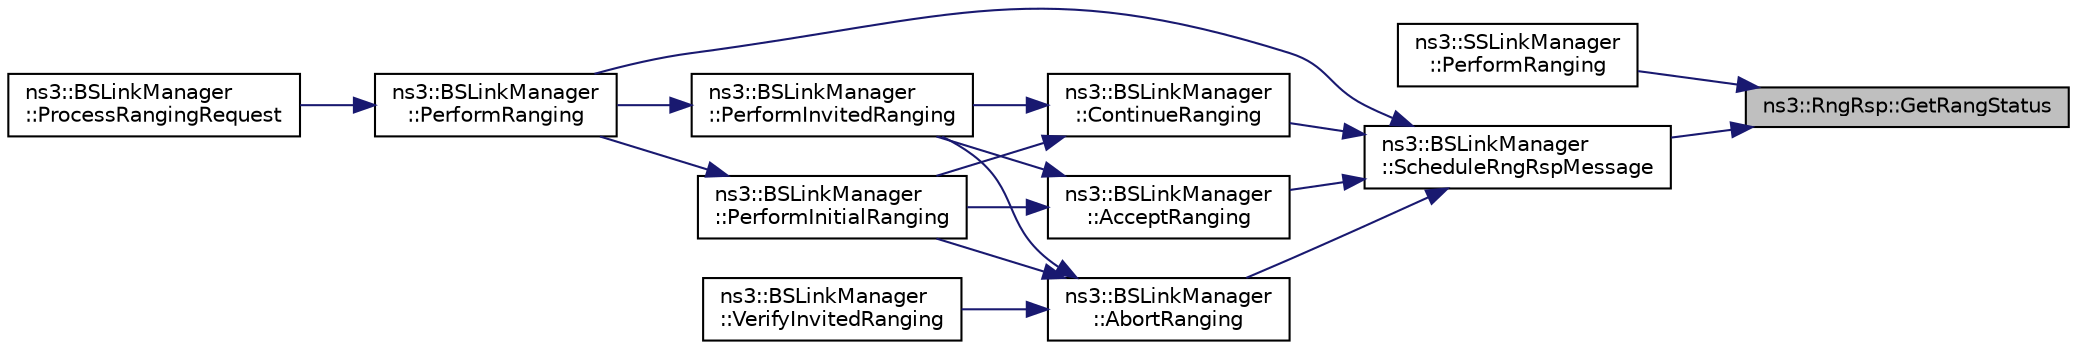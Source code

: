 digraph "ns3::RngRsp::GetRangStatus"
{
 // LATEX_PDF_SIZE
  edge [fontname="Helvetica",fontsize="10",labelfontname="Helvetica",labelfontsize="10"];
  node [fontname="Helvetica",fontsize="10",shape=record];
  rankdir="RL";
  Node1 [label="ns3::RngRsp::GetRangStatus",height=0.2,width=0.4,color="black", fillcolor="grey75", style="filled", fontcolor="black",tooltip=" "];
  Node1 -> Node2 [dir="back",color="midnightblue",fontsize="10",style="solid",fontname="Helvetica"];
  Node2 [label="ns3::SSLinkManager\l::PerformRanging",height=0.2,width=0.4,color="black", fillcolor="white", style="filled",URL="$classns3_1_1_s_s_link_manager.html#acd42fe66d1a247c52410fb6082e994d1",tooltip="Perform ranging."];
  Node1 -> Node3 [dir="back",color="midnightblue",fontsize="10",style="solid",fontname="Helvetica"];
  Node3 [label="ns3::BSLinkManager\l::ScheduleRngRspMessage",height=0.2,width=0.4,color="black", fillcolor="white", style="filled",URL="$classns3_1_1_b_s_link_manager.html#a80ee98e2b166372c03c840b8904e062a",tooltip="Schedule range response message function."];
  Node3 -> Node4 [dir="back",color="midnightblue",fontsize="10",style="solid",fontname="Helvetica"];
  Node4 [label="ns3::BSLinkManager\l::AbortRanging",height=0.2,width=0.4,color="black", fillcolor="white", style="filled",URL="$classns3_1_1_b_s_link_manager.html#a4ff9f6b3fd2578e415c83f604ab88b4e",tooltip="Abort ranging function."];
  Node4 -> Node5 [dir="back",color="midnightblue",fontsize="10",style="solid",fontname="Helvetica"];
  Node5 [label="ns3::BSLinkManager\l::PerformInitialRanging",height=0.2,width=0.4,color="black", fillcolor="white", style="filled",URL="$classns3_1_1_b_s_link_manager.html#a8c97286c0b9d58f6b175e7f4e82ccd36",tooltip="Perform initial ranging function."];
  Node5 -> Node6 [dir="back",color="midnightblue",fontsize="10",style="solid",fontname="Helvetica"];
  Node6 [label="ns3::BSLinkManager\l::PerformRanging",height=0.2,width=0.4,color="black", fillcolor="white", style="filled",URL="$classns3_1_1_b_s_link_manager.html#ae23a1b4507b6fc812727c1ab064c95ae",tooltip="Perform ranging function."];
  Node6 -> Node7 [dir="back",color="midnightblue",fontsize="10",style="solid",fontname="Helvetica"];
  Node7 [label="ns3::BSLinkManager\l::ProcessRangingRequest",height=0.2,width=0.4,color="black", fillcolor="white", style="filled",URL="$classns3_1_1_b_s_link_manager.html#a26c81a16faddfeedbe19e47f4158fbb0",tooltip="process a ranging request message"];
  Node4 -> Node8 [dir="back",color="midnightblue",fontsize="10",style="solid",fontname="Helvetica"];
  Node8 [label="ns3::BSLinkManager\l::PerformInvitedRanging",height=0.2,width=0.4,color="black", fillcolor="white", style="filled",URL="$classns3_1_1_b_s_link_manager.html#a094fa709f5eaa532b959808967b65464",tooltip="Perform inivted ranging function."];
  Node8 -> Node6 [dir="back",color="midnightblue",fontsize="10",style="solid",fontname="Helvetica"];
  Node4 -> Node9 [dir="back",color="midnightblue",fontsize="10",style="solid",fontname="Helvetica"];
  Node9 [label="ns3::BSLinkManager\l::VerifyInvitedRanging",height=0.2,width=0.4,color="black", fillcolor="white", style="filled",URL="$classns3_1_1_b_s_link_manager.html#a60a535b46cf80dcc0bfbd5132cb2da85",tooltip="Verifies at the end of an invited ranging interval if SS sent ranging message in it or not."];
  Node3 -> Node10 [dir="back",color="midnightblue",fontsize="10",style="solid",fontname="Helvetica"];
  Node10 [label="ns3::BSLinkManager\l::AcceptRanging",height=0.2,width=0.4,color="black", fillcolor="white", style="filled",URL="$classns3_1_1_b_s_link_manager.html#abeb3786d298e966245b505f706c6c98a",tooltip="Accept ranging function."];
  Node10 -> Node5 [dir="back",color="midnightblue",fontsize="10",style="solid",fontname="Helvetica"];
  Node10 -> Node8 [dir="back",color="midnightblue",fontsize="10",style="solid",fontname="Helvetica"];
  Node3 -> Node11 [dir="back",color="midnightblue",fontsize="10",style="solid",fontname="Helvetica"];
  Node11 [label="ns3::BSLinkManager\l::ContinueRanging",height=0.2,width=0.4,color="black", fillcolor="white", style="filled",URL="$classns3_1_1_b_s_link_manager.html#abb7f2a1602887788e0a8d9346a76fd9c",tooltip="Continue ranging function."];
  Node11 -> Node5 [dir="back",color="midnightblue",fontsize="10",style="solid",fontname="Helvetica"];
  Node11 -> Node8 [dir="back",color="midnightblue",fontsize="10",style="solid",fontname="Helvetica"];
  Node3 -> Node6 [dir="back",color="midnightblue",fontsize="10",style="solid",fontname="Helvetica"];
}
